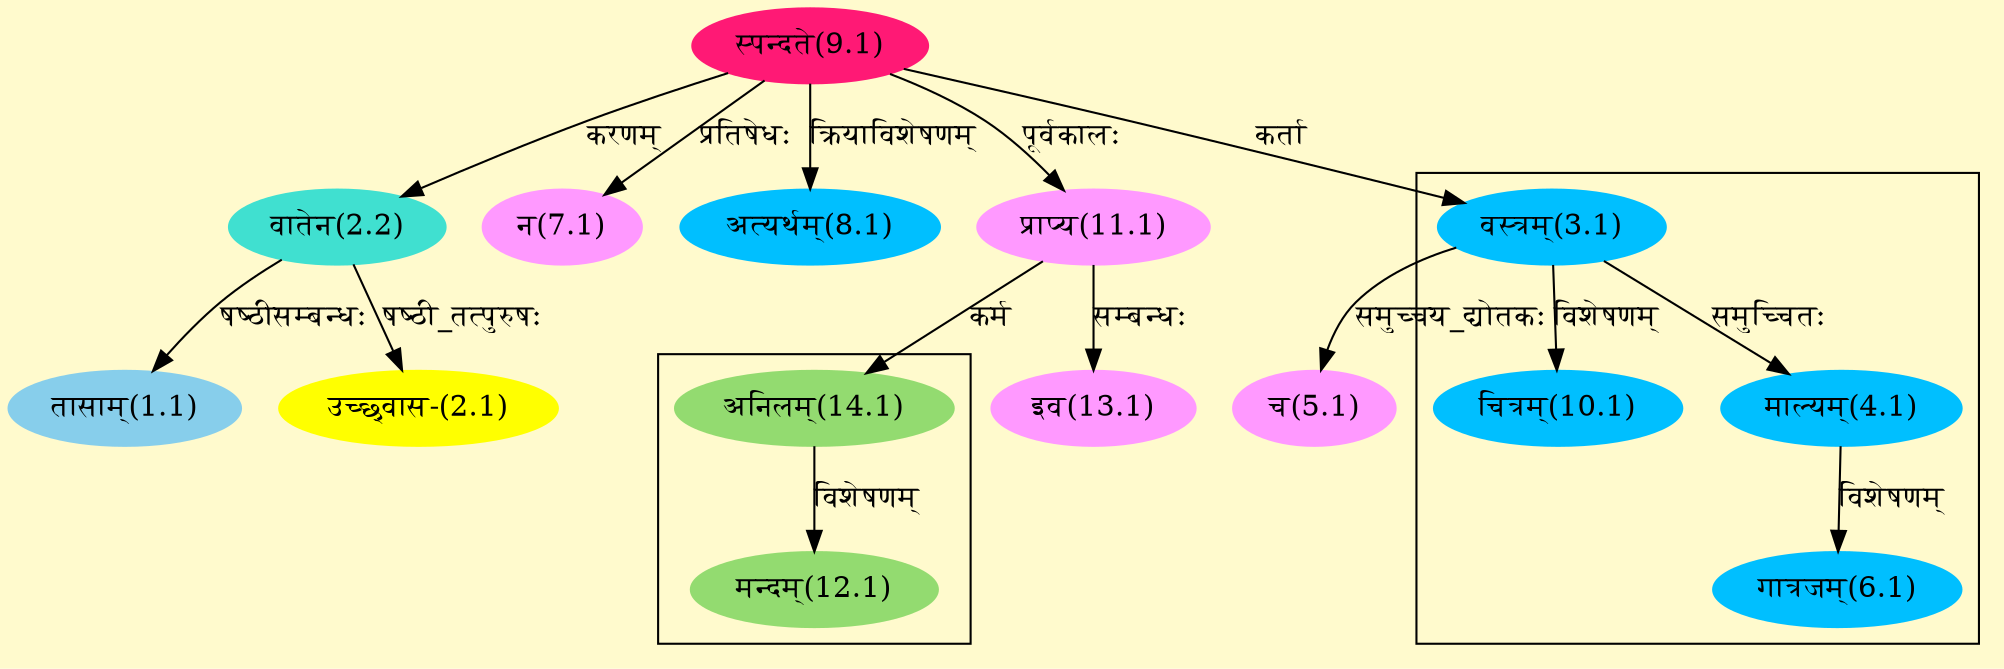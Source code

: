 digraph G{
rankdir=BT;
 compound=true;
 bgcolor="lemonchiffon1";

subgraph cluster_1{
Node4_1 [style=filled, color="#00BFFF" label = "माल्यम्(4.1)"]
Node3_1 [style=filled, color="#00BFFF" label = "वस्त्रम्(3.1)"]
Node6_1 [style=filled, color="#00BFFF" label = "गात्रजम्(6.1)"]
Node10_1 [style=filled, color="#00BFFF" label = "चित्रम्(10.1)"]

}

subgraph cluster_2{
Node12_1 [style=filled, color="#93DB70" label = "मन्दम्(12.1)"]
Node14_1 [style=filled, color="#93DB70" label = "अनिलम्(14.1)"]

}
Node1_1 [style=filled, color="#87CEEB" label = "तासाम्(1.1)"]
Node2_2 [style=filled, color="#40E0D0" label = "वातेन(2.2)"]
Node2_1 [style=filled, color="#FFFF00" label = "उच्छ्वास-(2.1)"]
Node9_1 [style=filled, color="#FF1975" label = "स्पन्दते(9.1)"]
Node3_1 [style=filled, color="#00BFFF" label = "वस्त्रम्(3.1)"]
Node5_1 [style=filled, color="#FF99FF" label = "च(5.1)"]
Node7_1 [style=filled, color="#FF99FF" label = "न(7.1)"]
Node8_1 [style=filled, color="#00BFFF" label = "अत्यर्थम्(8.1)"]
Node [style=filled, color="" label = "()"]
Node11_1 [style=filled, color="#FF99FF" label = "प्राप्य(11.1)"]
Node13_1 [style=filled, color="#FF99FF" label = "इव(13.1)"]
Node14_1 [style=filled, color="#93DB70" label = "अनिलम्(14.1)"]
/* Start of Relations section */

Node1_1 -> Node2_2 [  label="षष्ठीसम्बन्धः"  dir="back" ]
Node2_1 -> Node2_2 [  label="षष्ठी_तत्पुरुषः"  dir="back" ]
Node2_2 -> Node9_1 [  label="करणम्"  dir="back" ]
Node3_1 -> Node9_1 [  label="कर्ता"  dir="back" ]
Node4_1 -> Node3_1 [  label="समुच्चितः"  dir="back" ]
Node5_1 -> Node3_1 [  label="समुच्चय_द्योतकः"  dir="back" ]
Node6_1 -> Node4_1 [  label="विशेषणम्"  dir="back" ]
Node7_1 -> Node9_1 [  label="प्रतिषेधः"  dir="back" ]
Node8_1 -> Node9_1 [  label="क्रियाविशेषणम्"  dir="back" ]
Node10_1 -> Node3_1 [  label="विशेषणम्"  dir="back" ]
Node11_1 -> Node9_1 [  label="पूर्वकालः"  dir="back" ]
Node12_1 -> Node14_1 [  label="विशेषणम्"  dir="back" ]
Node13_1 -> Node11_1 [  label="सम्बन्धः"  dir="back" ]
Node14_1 -> Node11_1 [  label="कर्म"  dir="back" ]
}
